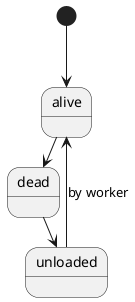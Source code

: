 @startuml
[*] --> alive
alive -> dead : by worker or timeout
dead -> unloaded: by leader
unloaded --> alive: by worker
@enduml
